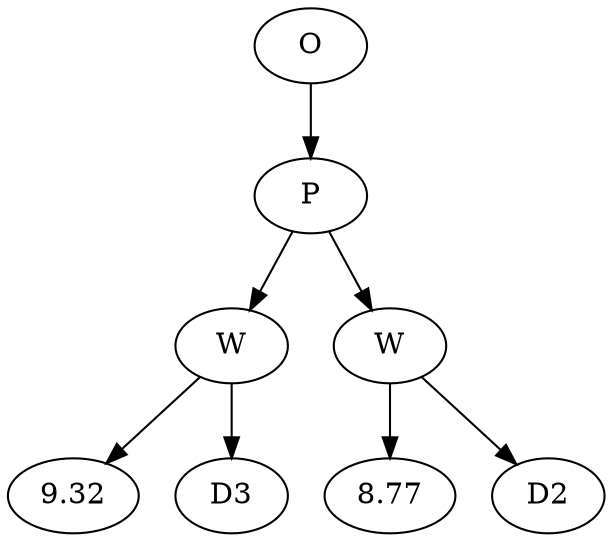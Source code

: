 // Tree
digraph {
	9726843 [label=O]
	9726844 [label=P]
	9726843 -> 9726844
	9726845 [label=W]
	9726844 -> 9726845
	9726846 [label=9.32]
	9726845 -> 9726846
	9726847 [label=D3]
	9726845 -> 9726847
	9726848 [label=W]
	9726844 -> 9726848
	9726849 [label=8.77]
	9726848 -> 9726849
	9726850 [label=D2]
	9726848 -> 9726850
}
